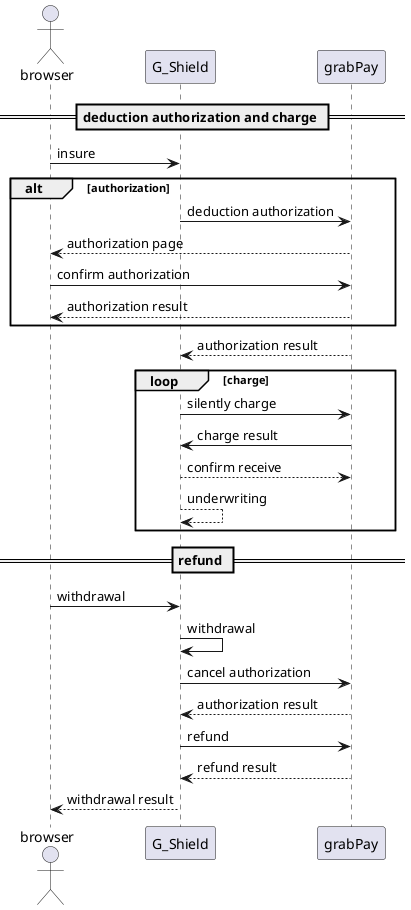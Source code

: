 @startuml
actor browser
== deduction authorization and charge ==
browser -> G_Shield: insure
alt authorization
G_Shield -> grabPay: deduction authorization
grabPay --> browser: authorization page
browser -> grabPay: confirm authorization
grabPay --> browser: authorization result
end

grabPay --> G_Shield: authorization result

loop charge
G_Shield -> grabPay: silently charge
grabPay -> G_Shield: charge result
G_Shield --> grabPay: confirm receive
G_Shield --> G_Shield: underwriting
end

== refund ==
browser -> G_Shield: withdrawal
G_Shield -> G_Shield: withdrawal
G_Shield -> grabPay: cancel authorization
grabPay --> G_Shield: authorization result
G_Shield -> grabPay: refund
grabPay --> G_Shield: refund result
G_Shield --> browser: withdrawal result

@enduml